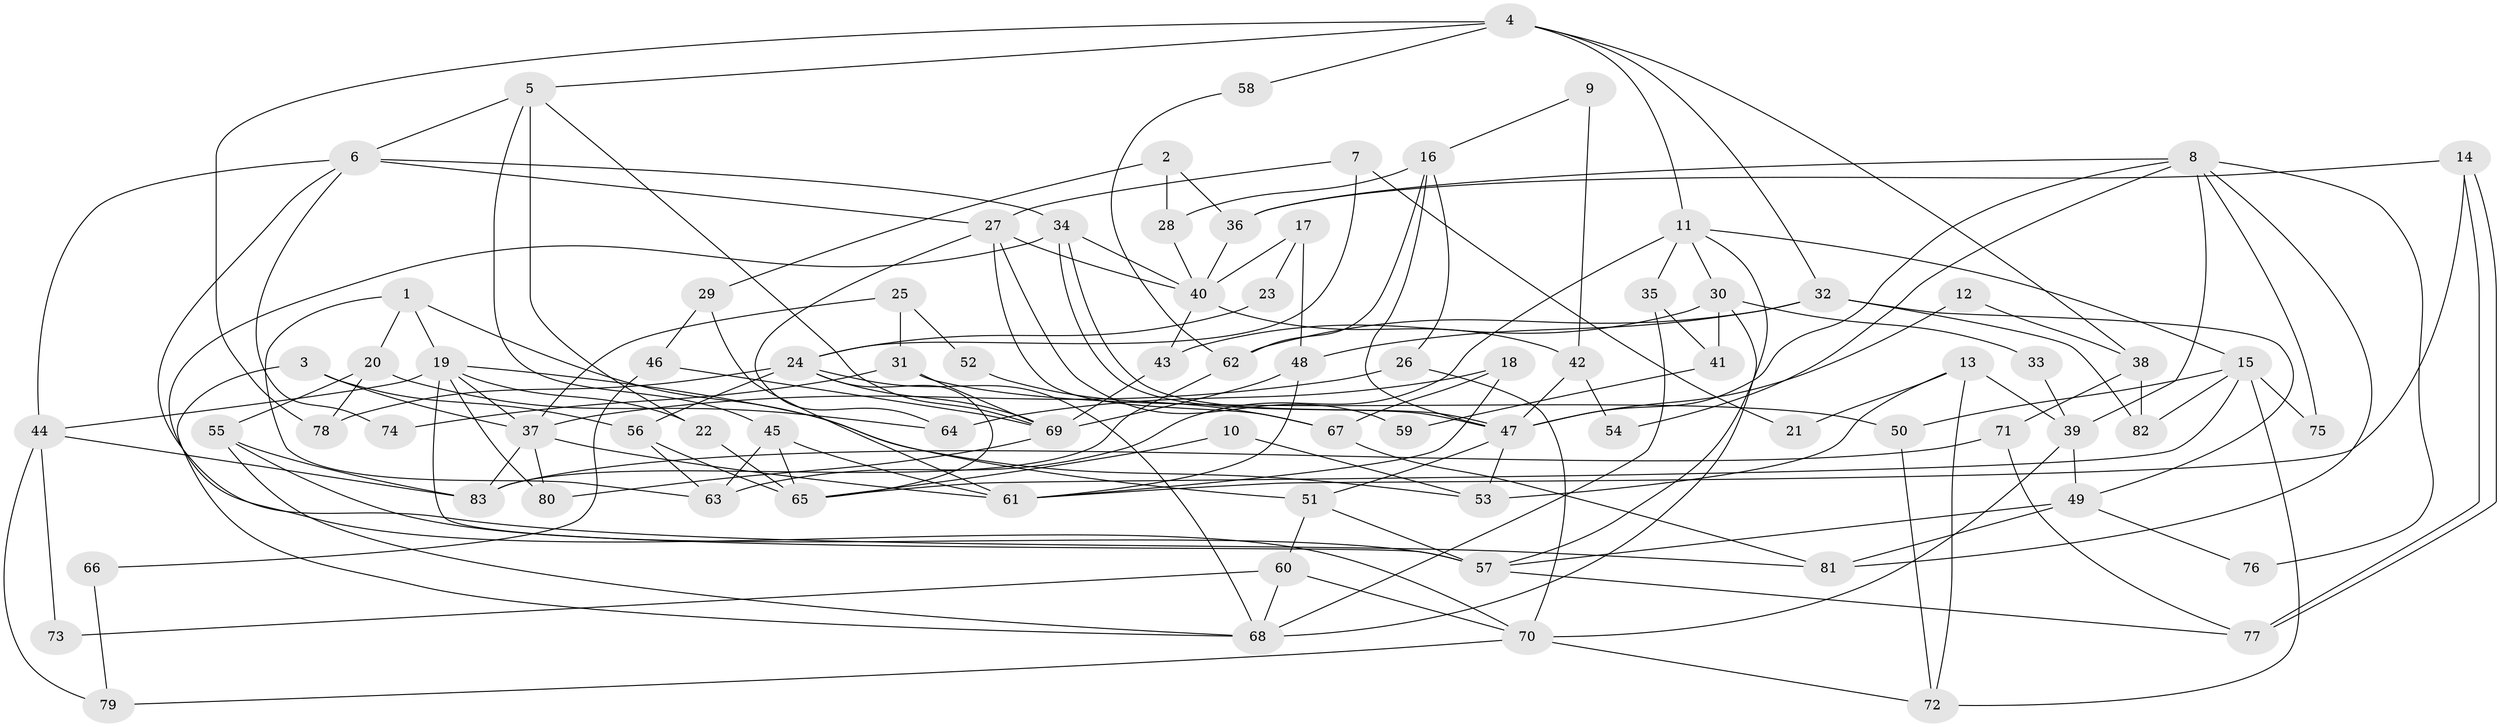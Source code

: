 // Generated by graph-tools (version 1.1) at 2025/26/03/09/25 03:26:20]
// undirected, 83 vertices, 166 edges
graph export_dot {
graph [start="1"]
  node [color=gray90,style=filled];
  1;
  2;
  3;
  4;
  5;
  6;
  7;
  8;
  9;
  10;
  11;
  12;
  13;
  14;
  15;
  16;
  17;
  18;
  19;
  20;
  21;
  22;
  23;
  24;
  25;
  26;
  27;
  28;
  29;
  30;
  31;
  32;
  33;
  34;
  35;
  36;
  37;
  38;
  39;
  40;
  41;
  42;
  43;
  44;
  45;
  46;
  47;
  48;
  49;
  50;
  51;
  52;
  53;
  54;
  55;
  56;
  57;
  58;
  59;
  60;
  61;
  62;
  63;
  64;
  65;
  66;
  67;
  68;
  69;
  70;
  71;
  72;
  73;
  74;
  75;
  76;
  77;
  78;
  79;
  80;
  81;
  82;
  83;
  1 -- 51;
  1 -- 63;
  1 -- 19;
  1 -- 20;
  2 -- 36;
  2 -- 28;
  2 -- 29;
  3 -- 56;
  3 -- 68;
  3 -- 37;
  4 -- 5;
  4 -- 11;
  4 -- 32;
  4 -- 38;
  4 -- 58;
  4 -- 78;
  5 -- 69;
  5 -- 6;
  5 -- 22;
  5 -- 45;
  6 -- 34;
  6 -- 44;
  6 -- 27;
  6 -- 74;
  6 -- 81;
  7 -- 27;
  7 -- 24;
  7 -- 21;
  8 -- 39;
  8 -- 81;
  8 -- 36;
  8 -- 47;
  8 -- 54;
  8 -- 75;
  8 -- 76;
  9 -- 42;
  9 -- 16;
  10 -- 53;
  10 -- 65;
  11 -- 57;
  11 -- 30;
  11 -- 15;
  11 -- 35;
  11 -- 63;
  12 -- 47;
  12 -- 38;
  13 -- 53;
  13 -- 72;
  13 -- 21;
  13 -- 39;
  14 -- 36;
  14 -- 77;
  14 -- 77;
  14 -- 61;
  15 -- 65;
  15 -- 50;
  15 -- 72;
  15 -- 75;
  15 -- 82;
  16 -- 47;
  16 -- 26;
  16 -- 28;
  16 -- 62;
  17 -- 48;
  17 -- 40;
  17 -- 23;
  18 -- 61;
  18 -- 64;
  18 -- 67;
  19 -- 37;
  19 -- 22;
  19 -- 44;
  19 -- 53;
  19 -- 57;
  19 -- 80;
  20 -- 55;
  20 -- 64;
  20 -- 78;
  22 -- 65;
  23 -- 24;
  24 -- 78;
  24 -- 65;
  24 -- 56;
  24 -- 68;
  24 -- 69;
  25 -- 37;
  25 -- 31;
  25 -- 52;
  26 -- 37;
  26 -- 70;
  27 -- 67;
  27 -- 40;
  27 -- 59;
  27 -- 64;
  28 -- 40;
  29 -- 61;
  29 -- 46;
  30 -- 68;
  30 -- 43;
  30 -- 33;
  30 -- 41;
  31 -- 69;
  31 -- 50;
  31 -- 74;
  32 -- 48;
  32 -- 49;
  32 -- 62;
  32 -- 82;
  33 -- 39;
  34 -- 70;
  34 -- 47;
  34 -- 47;
  34 -- 40;
  35 -- 68;
  35 -- 41;
  36 -- 40;
  37 -- 61;
  37 -- 80;
  37 -- 83;
  38 -- 82;
  38 -- 71;
  39 -- 49;
  39 -- 70;
  40 -- 42;
  40 -- 43;
  41 -- 59;
  42 -- 47;
  42 -- 54;
  43 -- 69;
  44 -- 83;
  44 -- 73;
  44 -- 79;
  45 -- 65;
  45 -- 61;
  45 -- 63;
  46 -- 69;
  46 -- 66;
  47 -- 51;
  47 -- 53;
  48 -- 69;
  48 -- 61;
  49 -- 57;
  49 -- 76;
  49 -- 81;
  50 -- 72;
  51 -- 57;
  51 -- 60;
  52 -- 67;
  55 -- 83;
  55 -- 57;
  55 -- 68;
  56 -- 63;
  56 -- 65;
  57 -- 77;
  58 -- 62;
  60 -- 68;
  60 -- 70;
  60 -- 73;
  62 -- 83;
  66 -- 79;
  67 -- 81;
  69 -- 80;
  70 -- 72;
  70 -- 79;
  71 -- 83;
  71 -- 77;
}
